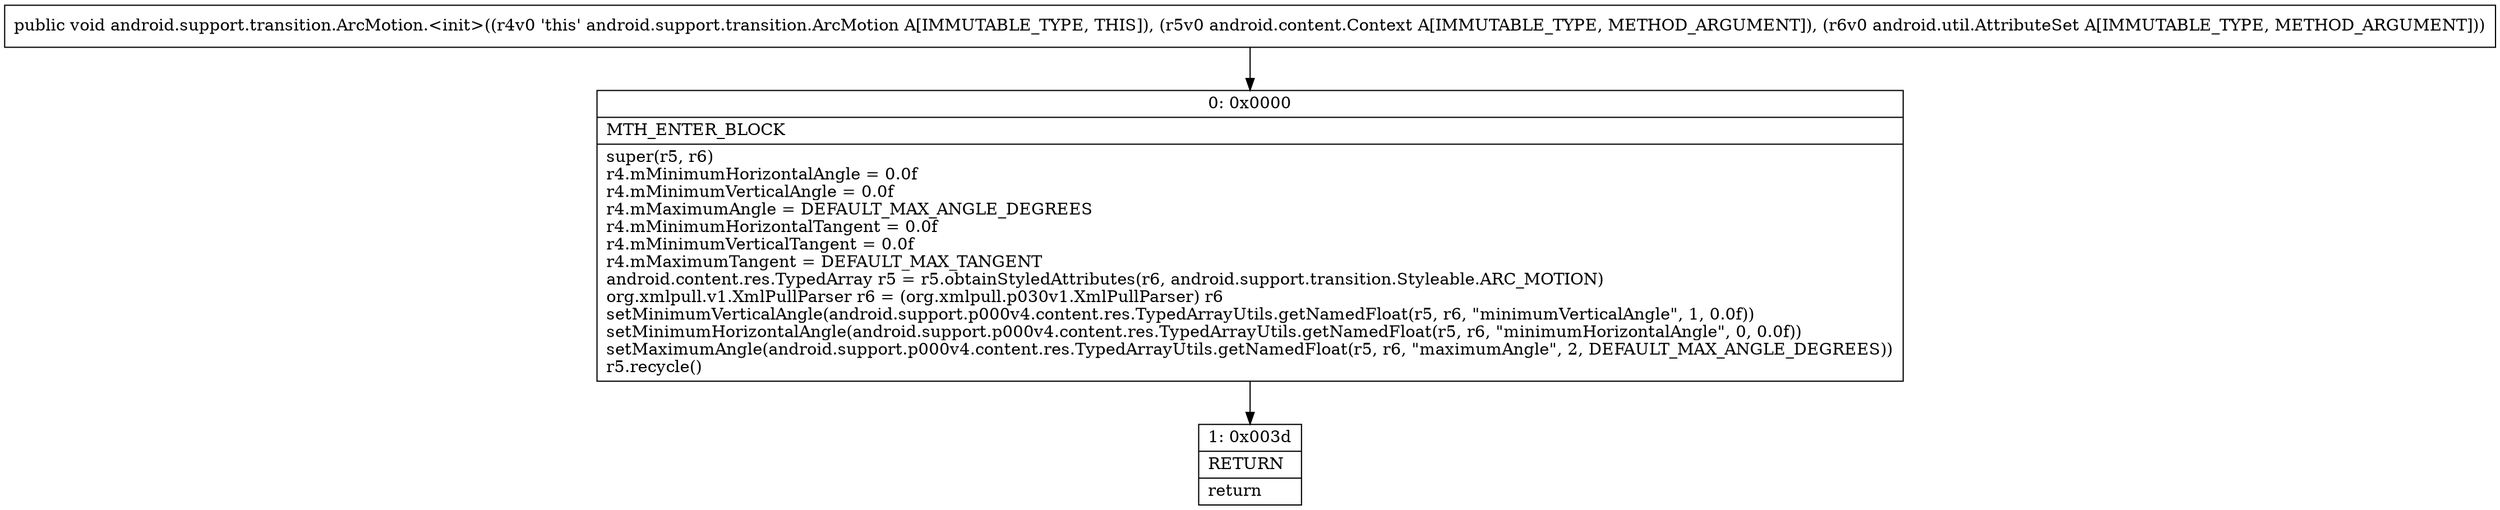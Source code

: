 digraph "CFG forandroid.support.transition.ArcMotion.\<init\>(Landroid\/content\/Context;Landroid\/util\/AttributeSet;)V" {
Node_0 [shape=record,label="{0\:\ 0x0000|MTH_ENTER_BLOCK\l|super(r5, r6)\lr4.mMinimumHorizontalAngle = 0.0f\lr4.mMinimumVerticalAngle = 0.0f\lr4.mMaximumAngle = DEFAULT_MAX_ANGLE_DEGREES\lr4.mMinimumHorizontalTangent = 0.0f\lr4.mMinimumVerticalTangent = 0.0f\lr4.mMaximumTangent = DEFAULT_MAX_TANGENT\landroid.content.res.TypedArray r5 = r5.obtainStyledAttributes(r6, android.support.transition.Styleable.ARC_MOTION)\lorg.xmlpull.v1.XmlPullParser r6 = (org.xmlpull.p030v1.XmlPullParser) r6\lsetMinimumVerticalAngle(android.support.p000v4.content.res.TypedArrayUtils.getNamedFloat(r5, r6, \"minimumVerticalAngle\", 1, 0.0f))\lsetMinimumHorizontalAngle(android.support.p000v4.content.res.TypedArrayUtils.getNamedFloat(r5, r6, \"minimumHorizontalAngle\", 0, 0.0f))\lsetMaximumAngle(android.support.p000v4.content.res.TypedArrayUtils.getNamedFloat(r5, r6, \"maximumAngle\", 2, DEFAULT_MAX_ANGLE_DEGREES))\lr5.recycle()\l}"];
Node_1 [shape=record,label="{1\:\ 0x003d|RETURN\l|return\l}"];
MethodNode[shape=record,label="{public void android.support.transition.ArcMotion.\<init\>((r4v0 'this' android.support.transition.ArcMotion A[IMMUTABLE_TYPE, THIS]), (r5v0 android.content.Context A[IMMUTABLE_TYPE, METHOD_ARGUMENT]), (r6v0 android.util.AttributeSet A[IMMUTABLE_TYPE, METHOD_ARGUMENT])) }"];
MethodNode -> Node_0;
Node_0 -> Node_1;
}

